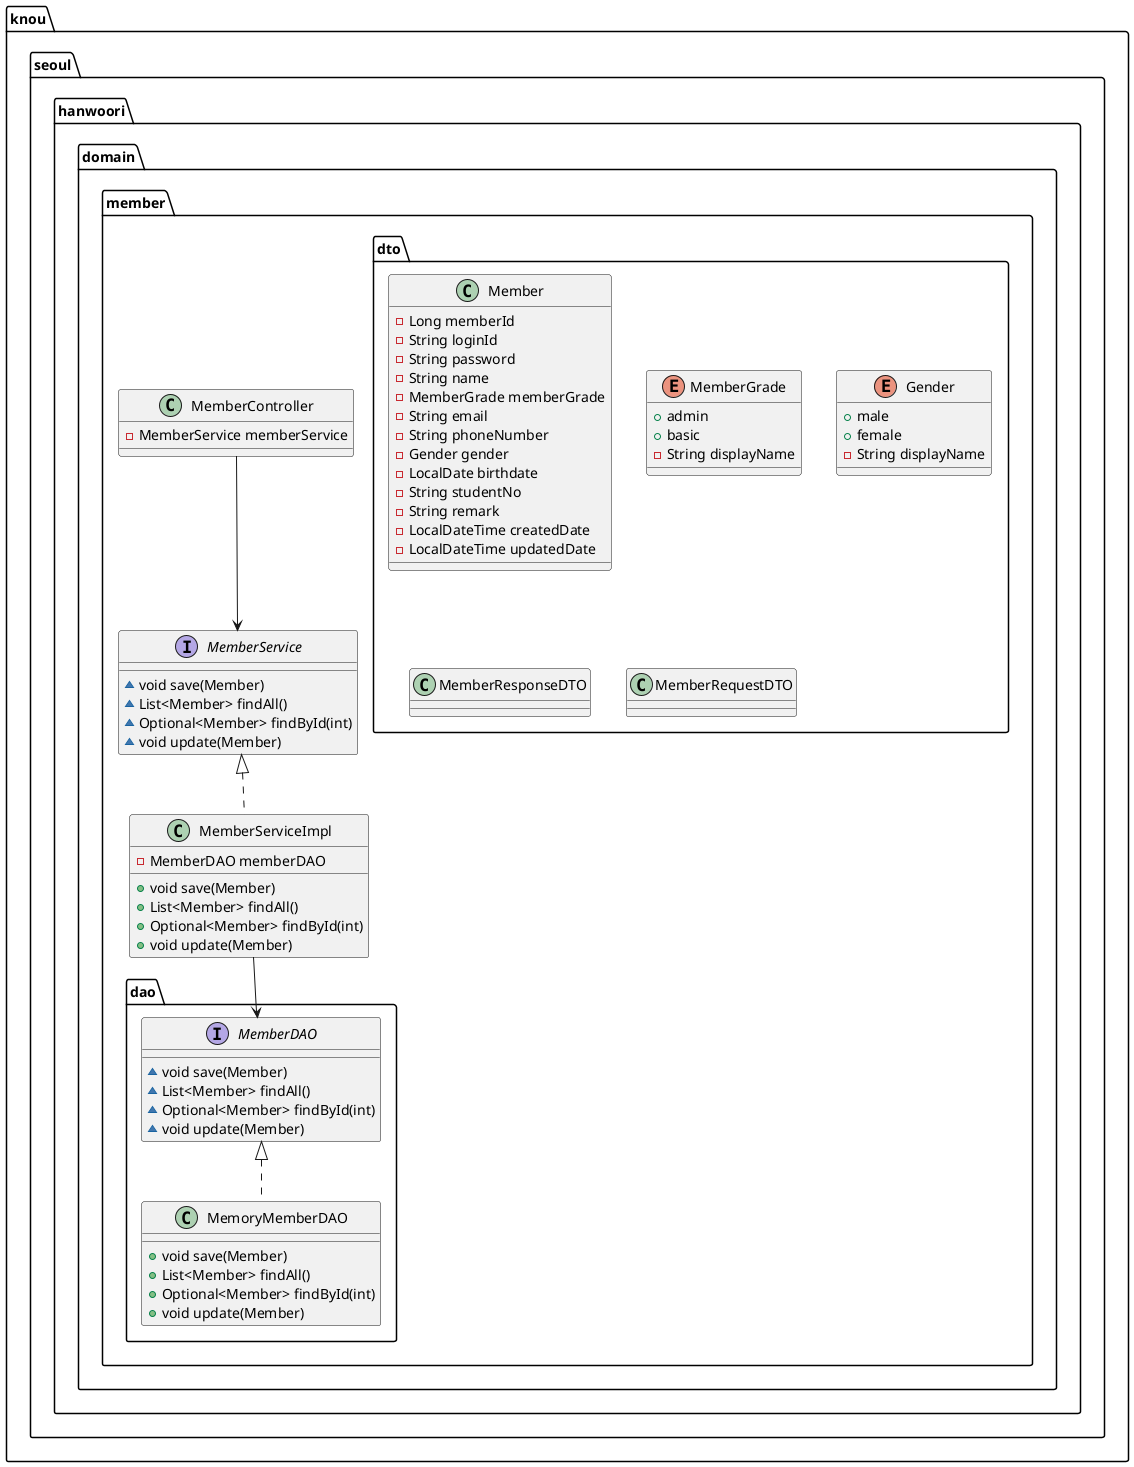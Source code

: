 @startuml
interface knou.seoul.hanwoori.domain.member.dao.MemberDAO {
~ void save(Member)
~ List<Member> findAll()
~ Optional<Member> findById(int)
~ void update(Member)
}

class knou.seoul.hanwoori.domain.member.dao.MemoryMemberDAO {
+ void save(Member)
+ List<Member> findAll()
+ Optional<Member> findById(int)
+ void update(Member)
}

class knou.seoul.hanwoori.domain.member.MemberController {
- MemberService memberService
}

class knou.seoul.hanwoori.domain.member.dto.Member {
- Long memberId
- String loginId
- String password
- String name
- MemberGrade memberGrade
- String email
- String phoneNumber
- Gender gender
- LocalDate birthdate
- String studentNo
- String remark
- LocalDateTime createdDate
- LocalDateTime updatedDate
}

enum knou.seoul.hanwoori.domain.member.dto.MemberGrade {
+  admin
+  basic
- String displayName
}

enum knou.seoul.hanwoori.domain.member.dto.Gender {
+  male
+  female
- String displayName
}

class knou.seoul.hanwoori.domain.member.dto.MemberResponseDTO {
}
class knou.seoul.hanwoori.domain.member.dto.MemberRequestDTO {
}
interface knou.seoul.hanwoori.domain.member.MemberService {
~ void save(Member)
~ List<Member> findAll()
~ Optional<Member> findById(int)
~ void update(Member)
}

class knou.seoul.hanwoori.domain.member.MemberServiceImpl {
- MemberDAO memberDAO
+ void save(Member)
+ List<Member> findAll()
+ Optional<Member> findById(int)
+ void update(Member)
}




knou.seoul.hanwoori.domain.member.dao.MemberDAO <|.. knou.seoul.hanwoori.domain.member.dao.MemoryMemberDAO
knou.seoul.hanwoori.domain.member.MemberService <|.. knou.seoul.hanwoori.domain.member.MemberServiceImpl
knou.seoul.hanwoori.domain.member.MemberController --> knou.seoul.hanwoori.domain.member.MemberService
knou.seoul.hanwoori.domain.member.MemberServiceImpl --> knou.seoul.hanwoori.domain.member.dao.MemberDAO
@enduml